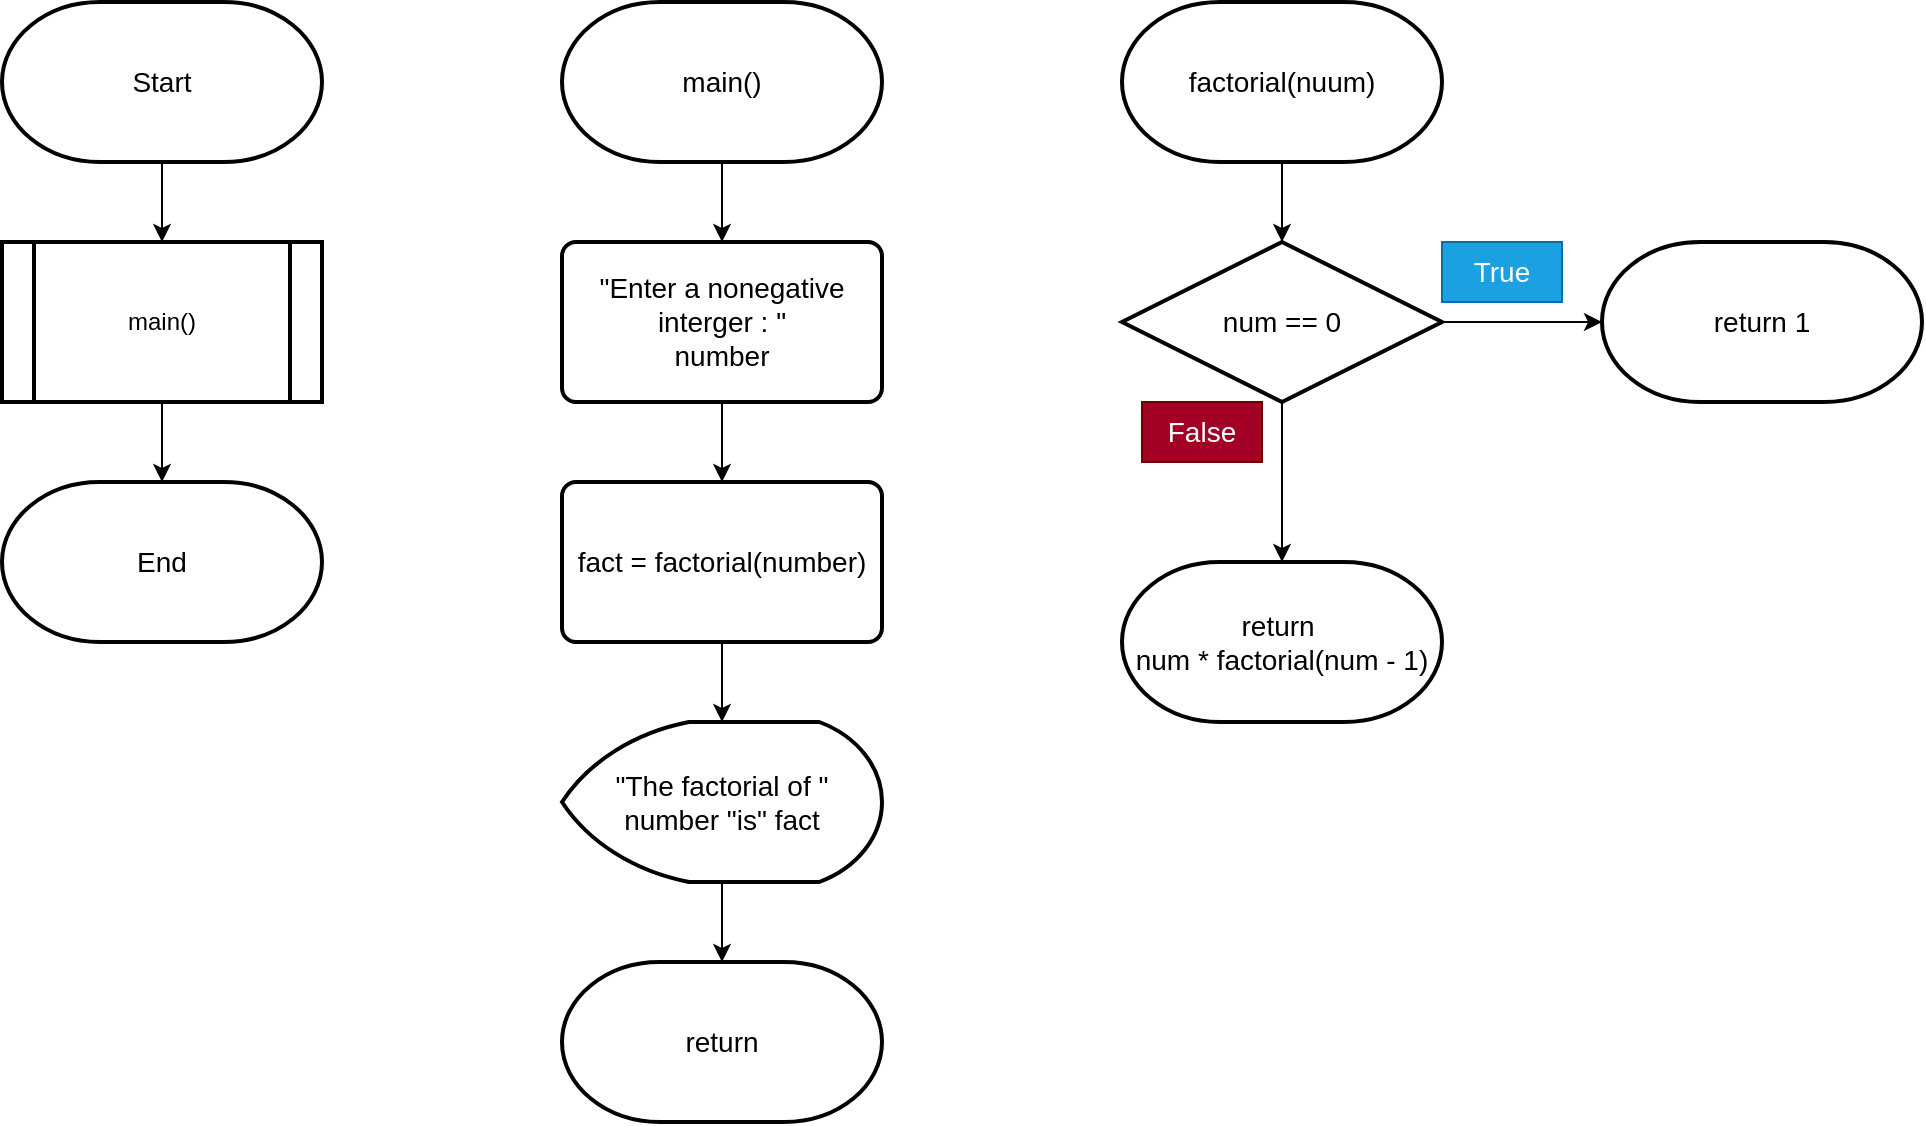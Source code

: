 <mxfile>
    <diagram id="OaMZ4G9KA1DrboMQcVJF" name="Page-1">
        <mxGraphModel dx="1523" dy="921" grid="1" gridSize="10" guides="1" tooltips="1" connect="1" arrows="1" fold="1" page="0" pageScale="1" pageWidth="850" pageHeight="1100" math="0" shadow="0">
            <root>
                <mxCell id="0"/>
                <mxCell id="1" parent="0"/>
                <mxCell id="5" value="" style="edgeStyle=none;html=1;fontSize=14;" edge="1" parent="1" source="2" target="4">
                    <mxGeometry relative="1" as="geometry"/>
                </mxCell>
                <mxCell id="2" value="&lt;font style=&quot;font-size: 14px;&quot;&gt;Start&lt;/font&gt;" style="strokeWidth=2;html=1;shape=mxgraph.flowchart.terminator;whiteSpace=wrap;" vertex="1" parent="1">
                    <mxGeometry x="80" y="40" width="160" height="80" as="geometry"/>
                </mxCell>
                <mxCell id="3" value="&lt;span style=&quot;font-size: 14px;&quot;&gt;End&lt;/span&gt;" style="strokeWidth=2;html=1;shape=mxgraph.flowchart.terminator;whiteSpace=wrap;" vertex="1" parent="1">
                    <mxGeometry x="80" y="280" width="160" height="80" as="geometry"/>
                </mxCell>
                <mxCell id="6" value="" style="edgeStyle=none;html=1;fontSize=14;" edge="1" parent="1" source="4" target="3">
                    <mxGeometry relative="1" as="geometry"/>
                </mxCell>
                <mxCell id="4" value="main()" style="shape=process;whiteSpace=wrap;html=1;backgroundOutline=1;strokeWidth=2;" vertex="1" parent="1">
                    <mxGeometry x="80" y="160" width="160" height="80" as="geometry"/>
                </mxCell>
                <mxCell id="9" value="" style="edgeStyle=none;html=1;fontSize=14;" edge="1" parent="1" source="7" target="8">
                    <mxGeometry relative="1" as="geometry"/>
                </mxCell>
                <mxCell id="7" value="&lt;font style=&quot;font-size: 14px;&quot;&gt;main()&lt;/font&gt;" style="strokeWidth=2;html=1;shape=mxgraph.flowchart.terminator;whiteSpace=wrap;" vertex="1" parent="1">
                    <mxGeometry x="360" y="40" width="160" height="80" as="geometry"/>
                </mxCell>
                <mxCell id="11" value="" style="edgeStyle=none;html=1;fontSize=14;" edge="1" parent="1" source="8" target="10">
                    <mxGeometry relative="1" as="geometry"/>
                </mxCell>
                <mxCell id="8" value="&quot;Enter a nonegative interger : &quot;&lt;br&gt;number" style="rounded=1;whiteSpace=wrap;html=1;absoluteArcSize=1;arcSize=14;strokeWidth=2;fontSize=14;" vertex="1" parent="1">
                    <mxGeometry x="360" y="160" width="160" height="80" as="geometry"/>
                </mxCell>
                <mxCell id="13" value="" style="edgeStyle=none;html=1;fontSize=14;" edge="1" parent="1" source="10" target="12">
                    <mxGeometry relative="1" as="geometry"/>
                </mxCell>
                <mxCell id="10" value="fact = factorial(number)" style="rounded=1;whiteSpace=wrap;html=1;absoluteArcSize=1;arcSize=14;strokeWidth=2;fontSize=14;" vertex="1" parent="1">
                    <mxGeometry x="360" y="280" width="160" height="80" as="geometry"/>
                </mxCell>
                <mxCell id="15" value="" style="edgeStyle=none;html=1;fontSize=14;" edge="1" parent="1" source="12" target="14">
                    <mxGeometry relative="1" as="geometry"/>
                </mxCell>
                <mxCell id="12" value="&quot;The factorial of &quot;&lt;br&gt;number &quot;is&quot; fact" style="strokeWidth=2;html=1;shape=mxgraph.flowchart.display;whiteSpace=wrap;fontSize=14;" vertex="1" parent="1">
                    <mxGeometry x="360" y="400" width="160" height="80" as="geometry"/>
                </mxCell>
                <mxCell id="14" value="&lt;font style=&quot;font-size: 14px;&quot;&gt;return&lt;/font&gt;" style="strokeWidth=2;html=1;shape=mxgraph.flowchart.terminator;whiteSpace=wrap;" vertex="1" parent="1">
                    <mxGeometry x="360" y="520" width="160" height="80" as="geometry"/>
                </mxCell>
                <mxCell id="19" value="" style="edgeStyle=none;html=1;fontSize=14;" edge="1" parent="1" source="16" target="18">
                    <mxGeometry relative="1" as="geometry"/>
                </mxCell>
                <mxCell id="16" value="&lt;font style=&quot;font-size: 14px;&quot;&gt;factorial(nuum)&lt;/font&gt;" style="strokeWidth=2;html=1;shape=mxgraph.flowchart.terminator;whiteSpace=wrap;" vertex="1" parent="1">
                    <mxGeometry x="640" y="40" width="160" height="80" as="geometry"/>
                </mxCell>
                <mxCell id="17" value="&lt;font style=&quot;font-size: 14px;&quot;&gt;return&amp;nbsp;&lt;br&gt;num * factorial(num - 1)&lt;br&gt;&lt;/font&gt;" style="strokeWidth=2;html=1;shape=mxgraph.flowchart.terminator;whiteSpace=wrap;" vertex="1" parent="1">
                    <mxGeometry x="640" y="320" width="160" height="80" as="geometry"/>
                </mxCell>
                <mxCell id="21" value="" style="edgeStyle=none;html=1;fontSize=14;" edge="1" parent="1" source="18" target="20">
                    <mxGeometry relative="1" as="geometry"/>
                </mxCell>
                <mxCell id="22" value="" style="edgeStyle=none;html=1;fontSize=14;" edge="1" parent="1" source="18" target="17">
                    <mxGeometry relative="1" as="geometry"/>
                </mxCell>
                <mxCell id="18" value="num == 0" style="strokeWidth=2;html=1;shape=mxgraph.flowchart.decision;whiteSpace=wrap;fontSize=14;" vertex="1" parent="1">
                    <mxGeometry x="640" y="160" width="160" height="80" as="geometry"/>
                </mxCell>
                <mxCell id="20" value="&lt;font style=&quot;font-size: 14px;&quot;&gt;return 1&lt;/font&gt;" style="strokeWidth=2;html=1;shape=mxgraph.flowchart.terminator;whiteSpace=wrap;" vertex="1" parent="1">
                    <mxGeometry x="880" y="160" width="160" height="80" as="geometry"/>
                </mxCell>
                <mxCell id="23" value="True" style="text;html=1;strokeColor=#006EAF;fillColor=#1ba1e2;align=center;verticalAlign=middle;whiteSpace=wrap;rounded=0;fontSize=14;fontColor=#ffffff;" vertex="1" parent="1">
                    <mxGeometry x="800" y="160" width="60" height="30" as="geometry"/>
                </mxCell>
                <mxCell id="24" value="False" style="text;html=1;strokeColor=#6F0000;fillColor=#a20025;align=center;verticalAlign=middle;whiteSpace=wrap;rounded=0;fontSize=14;fontColor=#ffffff;" vertex="1" parent="1">
                    <mxGeometry x="650" y="240" width="60" height="30" as="geometry"/>
                </mxCell>
            </root>
        </mxGraphModel>
    </diagram>
</mxfile>